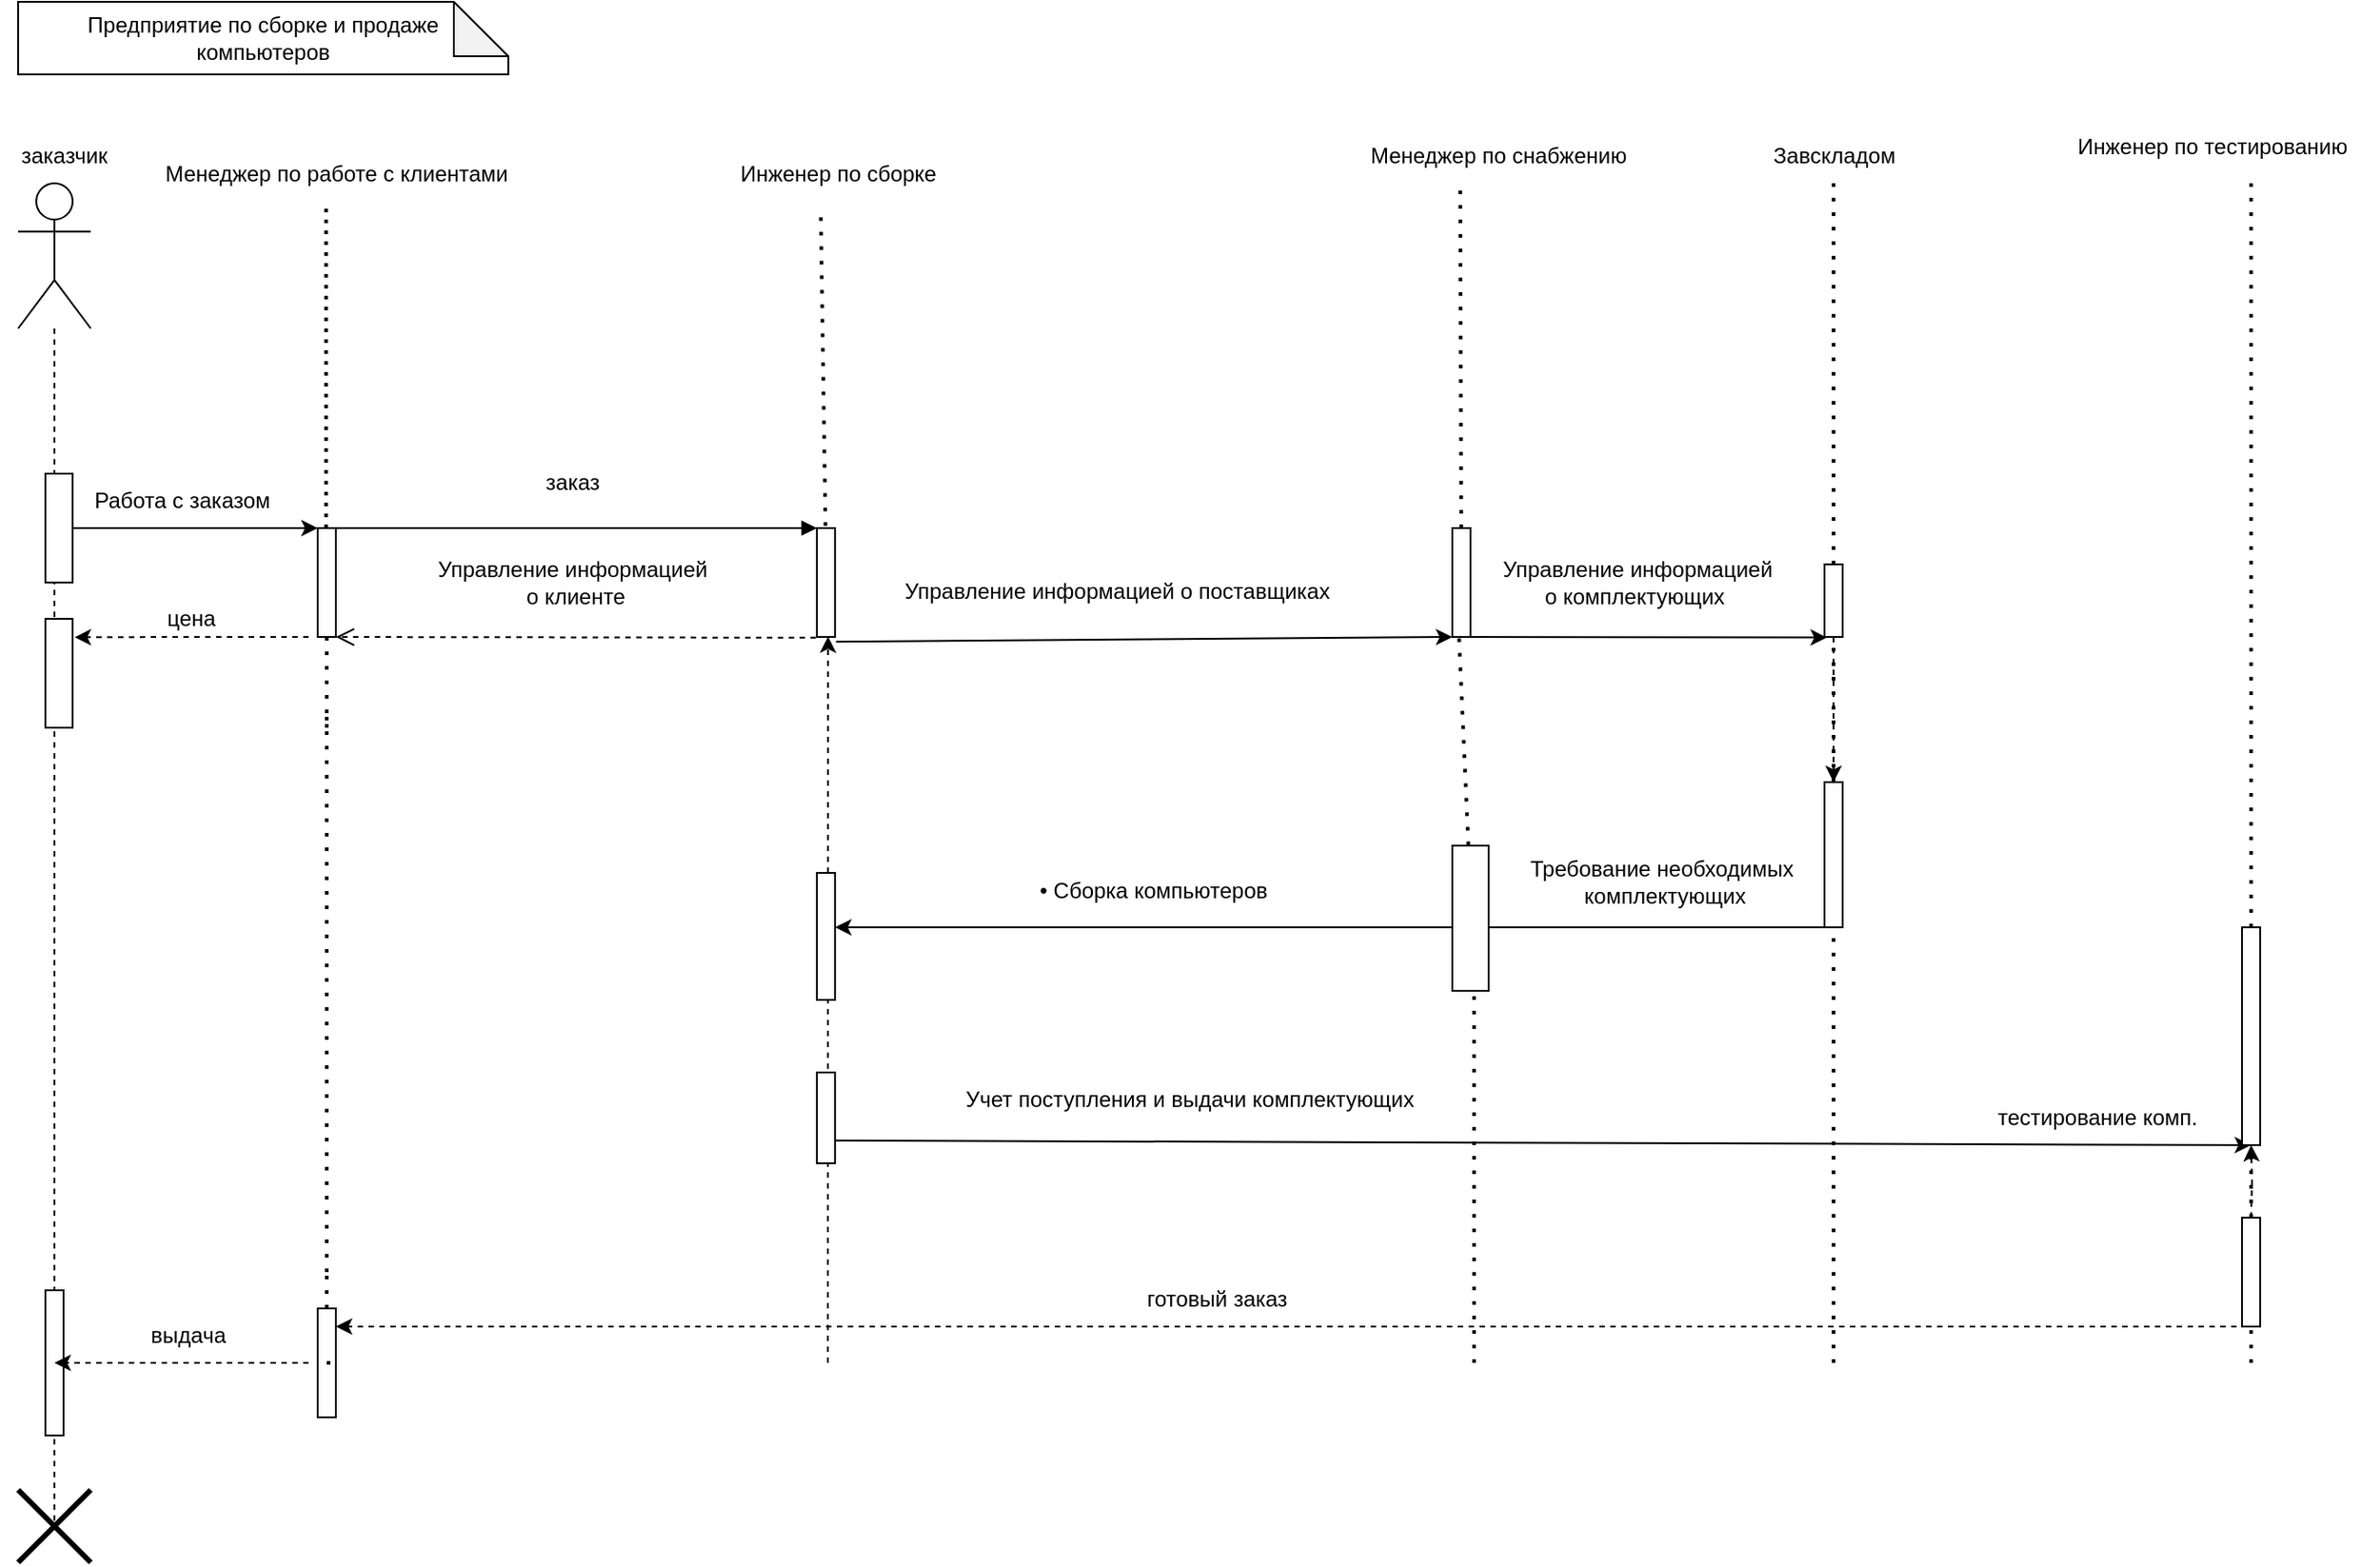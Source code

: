 <mxfile version="20.4.1" type="github" pages="3">
  <diagram id="PFMOGSAiLsU_rf0O2v_4" name="Страница 1">
    <mxGraphModel dx="1808" dy="548" grid="1" gridSize="10" guides="1" tooltips="1" connect="1" arrows="1" fold="1" page="1" pageScale="1" pageWidth="827" pageHeight="1169" math="0" shadow="0">
      <root>
        <mxCell id="0" />
        <mxCell id="1" parent="0" />
        <mxCell id="MH4xzE_HA38-iyvbFyKe-1" value="Менеджер по работе с клиентами" style="text;html=1;resizable=0;autosize=1;align=center;verticalAlign=middle;points=[];fillColor=none;strokeColor=none;rounded=0;" parent="1" vertex="1">
          <mxGeometry x="30" y="90" width="210" height="30" as="geometry" />
        </mxCell>
        <mxCell id="MH4xzE_HA38-iyvbFyKe-2" value="Менеджер по снабжению" style="text;html=1;resizable=0;autosize=1;align=center;verticalAlign=middle;points=[];fillColor=none;strokeColor=none;rounded=0;" parent="1" vertex="1">
          <mxGeometry x="695" y="80" width="160" height="30" as="geometry" />
        </mxCell>
        <mxCell id="MH4xzE_HA38-iyvbFyKe-3" value="Завскладом" style="text;html=1;resizable=0;autosize=1;align=center;verticalAlign=middle;points=[];fillColor=none;strokeColor=none;rounded=0;" parent="1" vertex="1">
          <mxGeometry x="915" y="80" width="90" height="30" as="geometry" />
        </mxCell>
        <mxCell id="MH4xzE_HA38-iyvbFyKe-4" value="&lt;span style=&quot;&quot;&gt;Предприятие по сборке и продаже компьютеров&lt;/span&gt;" style="shape=note;whiteSpace=wrap;html=1;backgroundOutline=1;darkOpacity=0.05;" parent="1" vertex="1">
          <mxGeometry x="-40" y="10" width="270" height="40" as="geometry" />
        </mxCell>
        <mxCell id="MH4xzE_HA38-iyvbFyKe-5" value="Инженер&amp;nbsp;по сборке&amp;nbsp;" style="text;html=1;resizable=0;autosize=1;align=center;verticalAlign=middle;points=[];fillColor=none;strokeColor=none;rounded=0;" parent="1" vertex="1">
          <mxGeometry x="348" y="90" width="130" height="30" as="geometry" />
        </mxCell>
        <mxCell id="MH4xzE_HA38-iyvbFyKe-6" value="Управление информацией&lt;br&gt;&amp;nbsp;о клиенте" style="text;html=1;align=center;verticalAlign=middle;resizable=0;points=[];autosize=1;strokeColor=none;fillColor=none;" parent="1" vertex="1">
          <mxGeometry x="180" y="310" width="170" height="40" as="geometry" />
        </mxCell>
        <mxCell id="MH4xzE_HA38-iyvbFyKe-7" value="Управление информацией о поставщиках" style="text;html=1;align=center;verticalAlign=middle;resizable=0;points=[];autosize=1;strokeColor=none;fillColor=none;" parent="1" vertex="1">
          <mxGeometry x="435" y="320" width="260" height="30" as="geometry" />
        </mxCell>
        <mxCell id="MH4xzE_HA38-iyvbFyKe-8" value="Работа с заказом" style="text;html=1;align=center;verticalAlign=middle;resizable=0;points=[];autosize=1;strokeColor=none;fillColor=none;" parent="1" vertex="1">
          <mxGeometry x="-10" y="270" width="120" height="30" as="geometry" />
        </mxCell>
        <mxCell id="MH4xzE_HA38-iyvbFyKe-9" value="" style="endArrow=classic;html=1;rounded=0;entryX=0;entryY=0;entryDx=0;entryDy=0;exitX=1;exitY=0.5;exitDx=0;exitDy=0;" parent="1" source="MH4xzE_HA38-iyvbFyKe-30" target="MH4xzE_HA38-iyvbFyKe-40" edge="1">
          <mxGeometry width="50" height="50" relative="1" as="geometry">
            <mxPoint x="-5" y="300" as="sourcePoint" />
            <mxPoint x="120.0" y="300" as="targetPoint" />
          </mxGeometry>
        </mxCell>
        <mxCell id="MH4xzE_HA38-iyvbFyKe-10" value="" style="endArrow=none;dashed=1;html=1;strokeWidth=2;rounded=0;dashPattern=1 2;" parent="1" edge="1">
          <mxGeometry width="50" height="50" relative="1" as="geometry">
            <mxPoint x="129.66" y="300" as="sourcePoint" />
            <mxPoint x="129.66" y="120" as="targetPoint" />
          </mxGeometry>
        </mxCell>
        <mxCell id="MH4xzE_HA38-iyvbFyKe-11" value="" style="endArrow=none;dashed=1;html=1;dashPattern=1 3;strokeWidth=2;rounded=0;entryX=0.416;entryY=1.131;entryDx=0;entryDy=0;entryPerimeter=0;exitX=0.471;exitY=-0.021;exitDx=0;exitDy=0;exitPerimeter=0;" parent="1" source="MH4xzE_HA38-iyvbFyKe-41" target="MH4xzE_HA38-iyvbFyKe-5" edge="1">
          <mxGeometry width="50" height="50" relative="1" as="geometry">
            <mxPoint x="400" y="250" as="sourcePoint" />
            <mxPoint x="425" y="250" as="targetPoint" />
          </mxGeometry>
        </mxCell>
        <mxCell id="MH4xzE_HA38-iyvbFyKe-12" value="" style="endArrow=classic;html=1;rounded=0;exitX=1.053;exitY=1.043;exitDx=0;exitDy=0;exitPerimeter=0;entryX=0;entryY=1;entryDx=0;entryDy=0;" parent="1" source="MH4xzE_HA38-iyvbFyKe-41" edge="1">
          <mxGeometry width="50" height="50" relative="1" as="geometry">
            <mxPoint x="445.44" y="360.8" as="sourcePoint" />
            <mxPoint x="750" y="360" as="targetPoint" />
          </mxGeometry>
        </mxCell>
        <mxCell id="MH4xzE_HA38-iyvbFyKe-13" value="" style="endArrow=none;dashed=1;html=1;dashPattern=1 3;strokeWidth=2;rounded=0;entryX=0.371;entryY=1.002;entryDx=0;entryDy=0;entryPerimeter=0;startArrow=none;" parent="1" target="MH4xzE_HA38-iyvbFyKe-2" edge="1" source="MH4xzE_HA38-iyvbFyKe-52">
          <mxGeometry width="50" height="50" relative="1" as="geometry">
            <mxPoint x="759.587" y="490" as="sourcePoint" />
            <mxPoint x="810" y="250" as="targetPoint" />
          </mxGeometry>
        </mxCell>
        <mxCell id="MH4xzE_HA38-iyvbFyKe-14" value="" style="endArrow=classic;html=1;rounded=0;entryX=0.133;entryY=1.008;entryDx=0;entryDy=0;exitX=1;exitY=1;exitDx=0;exitDy=0;entryPerimeter=0;" parent="1" source="MH4xzE_HA38-iyvbFyKe-52" edge="1" target="bbOYAsDjFCmyXBXiOohj-5">
          <mxGeometry width="50" height="50" relative="1" as="geometry">
            <mxPoint x="770" y="360" as="sourcePoint" />
            <mxPoint x="950" y="360" as="targetPoint" />
          </mxGeometry>
        </mxCell>
        <mxCell id="MH4xzE_HA38-iyvbFyKe-15" value="" style="endArrow=none;dashed=1;html=1;dashPattern=1 3;strokeWidth=2;rounded=0;" parent="1" target="MH4xzE_HA38-iyvbFyKe-3" edge="1">
          <mxGeometry width="50" height="50" relative="1" as="geometry">
            <mxPoint x="960" y="760" as="sourcePoint" />
            <mxPoint x="940" y="260" as="targetPoint" />
          </mxGeometry>
        </mxCell>
        <mxCell id="MH4xzE_HA38-iyvbFyKe-16" value="&amp;nbsp;Управление информацией&lt;br&gt;&amp;nbsp;о комплектующих&amp;nbsp;" style="text;html=1;align=center;verticalAlign=middle;resizable=0;points=[];autosize=1;strokeColor=none;fillColor=none;" parent="1" vertex="1">
          <mxGeometry x="760" y="310" width="180" height="40" as="geometry" />
        </mxCell>
        <mxCell id="MH4xzE_HA38-iyvbFyKe-17" value="" style="endArrow=classic;html=1;rounded=0;entryX=0.5;entryY=0;entryDx=0;entryDy=0;dashed=1;" parent="1" edge="1">
          <mxGeometry width="50" height="50" relative="1" as="geometry">
            <mxPoint x="960" y="360" as="sourcePoint" />
            <mxPoint x="960.0" y="440" as="targetPoint" />
          </mxGeometry>
        </mxCell>
        <mxCell id="MH4xzE_HA38-iyvbFyKe-18" value="• Сборка компьютеров" style="text;html=1;align=center;verticalAlign=middle;resizable=0;points=[];autosize=1;strokeColor=none;fillColor=none;" parent="1" vertex="1">
          <mxGeometry x="510" y="485" width="150" height="30" as="geometry" />
        </mxCell>
        <mxCell id="MH4xzE_HA38-iyvbFyKe-19" value="Требование необходимых&lt;br&gt;&amp;nbsp;комплектующих" style="text;html=1;align=center;verticalAlign=middle;resizable=0;points=[];autosize=1;strokeColor=none;fillColor=none;" parent="1" vertex="1">
          <mxGeometry x="780" y="475" width="170" height="40" as="geometry" />
        </mxCell>
        <mxCell id="MH4xzE_HA38-iyvbFyKe-20" value="Учет поступления и выдачи комплектующих" style="text;html=1;align=center;verticalAlign=middle;resizable=0;points=[];autosize=1;strokeColor=none;fillColor=none;" parent="1" vertex="1">
          <mxGeometry x="470" y="600" width="270" height="30" as="geometry" />
        </mxCell>
        <mxCell id="MH4xzE_HA38-iyvbFyKe-21" value="" style="endArrow=classic;html=1;rounded=0;entryX=0.5;entryY=0.5;entryDx=0;entryDy=0;entryPerimeter=0;exitX=1;exitY=0.75;exitDx=0;exitDy=0;" parent="1" source="MH4xzE_HA38-iyvbFyKe-49" edge="1">
          <mxGeometry width="50" height="50" relative="1" as="geometry">
            <mxPoint x="420" y="640" as="sourcePoint" />
            <mxPoint x="1190" y="640" as="targetPoint" />
          </mxGeometry>
        </mxCell>
        <mxCell id="MH4xzE_HA38-iyvbFyKe-22" value="" style="endArrow=none;dashed=1;html=1;dashPattern=1 3;strokeWidth=2;rounded=0;entryX=0.5;entryY=1;entryDx=0;entryDy=0;entryPerimeter=0;" parent="1" edge="1">
          <mxGeometry width="50" height="50" relative="1" as="geometry">
            <mxPoint x="1190" y="520" as="sourcePoint" />
            <mxPoint x="1190" y="110" as="targetPoint" />
          </mxGeometry>
        </mxCell>
        <mxCell id="MH4xzE_HA38-iyvbFyKe-23" value="" style="endArrow=classic;html=1;rounded=0;exitX=0.5;exitY=1;exitDx=0;exitDy=0;" parent="1" target="MH4xzE_HA38-iyvbFyKe-44" edge="1">
          <mxGeometry width="50" height="50" relative="1" as="geometry">
            <mxPoint x="960.0" y="520" as="sourcePoint" />
            <mxPoint x="440.0" y="600" as="targetPoint" />
            <Array as="points">
              <mxPoint x="830" y="520" />
            </Array>
          </mxGeometry>
        </mxCell>
        <mxCell id="MH4xzE_HA38-iyvbFyKe-24" value="тестирование комп." style="text;html=1;align=center;verticalAlign=middle;resizable=0;points=[];autosize=1;strokeColor=none;fillColor=none;" parent="1" vertex="1">
          <mxGeometry x="1040" y="610" width="130" height="30" as="geometry" />
        </mxCell>
        <mxCell id="MH4xzE_HA38-iyvbFyKe-25" value="" style="endArrow=classic;html=1;rounded=0;exitX=0;exitY=0.75;exitDx=0;exitDy=0;dashed=1;" parent="1" edge="1">
          <mxGeometry width="50" height="50" relative="1" as="geometry">
            <mxPoint x="1185" y="725.0" as="sourcePoint" />
            <mxPoint x="135" y="740.0" as="targetPoint" />
            <Array as="points">
              <mxPoint x="1185" y="740" />
            </Array>
          </mxGeometry>
        </mxCell>
        <mxCell id="MH4xzE_HA38-iyvbFyKe-26" value="готовый заказ" style="text;html=1;align=center;verticalAlign=middle;resizable=0;points=[];autosize=1;strokeColor=none;fillColor=none;" parent="1" vertex="1">
          <mxGeometry x="570" y="710" width="100" height="30" as="geometry" />
        </mxCell>
        <mxCell id="MH4xzE_HA38-iyvbFyKe-27" value="" style="endArrow=classic;html=1;rounded=0;" parent="1" edge="1">
          <mxGeometry width="50" height="50" relative="1" as="geometry">
            <mxPoint x="400" y="360" as="sourcePoint" />
            <mxPoint x="400" y="360" as="targetPoint" />
          </mxGeometry>
        </mxCell>
        <mxCell id="MH4xzE_HA38-iyvbFyKe-28" value="" style="endArrow=classic;html=1;rounded=0;entryX=0.614;entryY=0.995;entryDx=0;entryDy=0;dashed=1;entryPerimeter=0;" parent="1" target="MH4xzE_HA38-iyvbFyKe-41" edge="1">
          <mxGeometry width="50" height="50" relative="1" as="geometry">
            <mxPoint x="406" y="760" as="sourcePoint" />
            <mxPoint x="400.0" y="400" as="targetPoint" />
          </mxGeometry>
        </mxCell>
        <mxCell id="MH4xzE_HA38-iyvbFyKe-29" value="" style="shape=umlLifeline;participant=umlActor;perimeter=lifelinePerimeter;whiteSpace=wrap;html=1;container=1;collapsible=0;recursiveResize=0;verticalAlign=top;spacingTop=36;outlineConnect=0;size=80;" parent="1" vertex="1">
          <mxGeometry x="-40" y="110" width="40" height="740" as="geometry" />
        </mxCell>
        <mxCell id="MH4xzE_HA38-iyvbFyKe-30" value="" style="whiteSpace=wrap;html=1;" parent="MH4xzE_HA38-iyvbFyKe-29" vertex="1">
          <mxGeometry x="15" y="160" width="15" height="60" as="geometry" />
        </mxCell>
        <mxCell id="MH4xzE_HA38-iyvbFyKe-31" value="" style="whiteSpace=wrap;html=1;" parent="MH4xzE_HA38-iyvbFyKe-29" vertex="1">
          <mxGeometry x="15" y="240" width="15" height="60" as="geometry" />
        </mxCell>
        <mxCell id="MH4xzE_HA38-iyvbFyKe-32" value="" style="whiteSpace=wrap;html=1;" parent="MH4xzE_HA38-iyvbFyKe-29" vertex="1">
          <mxGeometry x="15" y="610" width="10" height="80" as="geometry" />
        </mxCell>
        <mxCell id="MH4xzE_HA38-iyvbFyKe-33" value="заказчик" style="text;html=1;resizable=0;autosize=1;align=center;verticalAlign=middle;points=[];fillColor=none;strokeColor=none;rounded=0;" parent="1" vertex="1">
          <mxGeometry x="-50" y="80" width="70" height="30" as="geometry" />
        </mxCell>
        <mxCell id="MH4xzE_HA38-iyvbFyKe-34" value="" style="endArrow=none;dashed=1;html=1;dashPattern=1 3;strokeWidth=2;rounded=0;startArrow=none;" parent="1" edge="1">
          <mxGeometry width="50" height="50" relative="1" as="geometry">
            <mxPoint x="130" y="710.0" as="sourcePoint" />
            <mxPoint x="130" y="400" as="targetPoint" />
          </mxGeometry>
        </mxCell>
        <mxCell id="MH4xzE_HA38-iyvbFyKe-35" value="выдача&amp;nbsp;" style="text;html=1;align=center;verticalAlign=middle;resizable=0;points=[];autosize=1;strokeColor=none;fillColor=none;" parent="1" vertex="1">
          <mxGeometry x="20" y="730" width="70" height="30" as="geometry" />
        </mxCell>
        <mxCell id="MH4xzE_HA38-iyvbFyKe-36" value="" style="endArrow=none;dashed=1;html=1;dashPattern=1 3;strokeWidth=2;rounded=0;" parent="1" target="MH4xzE_HA38-iyvbFyKe-40" edge="1">
          <mxGeometry width="50" height="50" relative="1" as="geometry">
            <mxPoint x="130" y="410" as="sourcePoint" />
            <mxPoint x="140.0" y="360" as="targetPoint" />
            <Array as="points">
              <mxPoint x="130" y="390" />
            </Array>
          </mxGeometry>
        </mxCell>
        <mxCell id="MH4xzE_HA38-iyvbFyKe-37" value="" style="endArrow=classic;html=1;rounded=0;dashed=1;exitX=0;exitY=1;exitDx=0;exitDy=0;exitPerimeter=0;entryX=1.056;entryY=0.216;entryDx=0;entryDy=0;entryPerimeter=0;" parent="1" edge="1">
          <mxGeometry width="50" height="50" relative="1" as="geometry">
            <mxPoint x="120.0" y="360" as="sourcePoint" />
            <mxPoint x="-8.88" y="360.16" as="targetPoint" />
            <Array as="points">
              <mxPoint x="50" y="360" />
            </Array>
          </mxGeometry>
        </mxCell>
        <mxCell id="MH4xzE_HA38-iyvbFyKe-38" value="цена" style="text;html=1;align=center;verticalAlign=middle;resizable=0;points=[];autosize=1;strokeColor=none;fillColor=none;" parent="1" vertex="1">
          <mxGeometry x="30" y="335" width="50" height="30" as="geometry" />
        </mxCell>
        <mxCell id="MH4xzE_HA38-iyvbFyKe-39" value="" style="endArrow=classic;html=1;rounded=0;dashed=1;" parent="1" target="MH4xzE_HA38-iyvbFyKe-29" edge="1">
          <mxGeometry width="50" height="50" relative="1" as="geometry">
            <mxPoint x="120" y="760" as="sourcePoint" />
            <mxPoint x="-10" y="680" as="targetPoint" />
            <Array as="points">
              <mxPoint x="60" y="760" />
              <mxPoint x="30" y="760" />
            </Array>
          </mxGeometry>
        </mxCell>
        <mxCell id="MH4xzE_HA38-iyvbFyKe-40" value="" style="html=1;points=[];perimeter=orthogonalPerimeter;" parent="1" vertex="1">
          <mxGeometry x="125" y="300" width="10" height="60" as="geometry" />
        </mxCell>
        <mxCell id="MH4xzE_HA38-iyvbFyKe-41" value="" style="html=1;points=[];perimeter=orthogonalPerimeter;" parent="1" vertex="1">
          <mxGeometry x="400" y="300" width="10" height="60" as="geometry" />
        </mxCell>
        <mxCell id="MH4xzE_HA38-iyvbFyKe-42" value="" style="html=1;verticalAlign=bottom;endArrow=block;entryX=0;entryY=0;rounded=0;" parent="1" source="MH4xzE_HA38-iyvbFyKe-40" target="MH4xzE_HA38-iyvbFyKe-41" edge="1">
          <mxGeometry relative="1" as="geometry">
            <mxPoint x="560" y="400" as="sourcePoint" />
          </mxGeometry>
        </mxCell>
        <mxCell id="MH4xzE_HA38-iyvbFyKe-43" value="" style="html=1;verticalAlign=bottom;endArrow=open;dashed=1;endSize=8;exitX=-0.057;exitY=1.007;rounded=0;entryX=1;entryY=1;entryDx=0;entryDy=0;entryPerimeter=0;exitDx=0;exitDy=0;exitPerimeter=0;" parent="1" source="MH4xzE_HA38-iyvbFyKe-41" target="MH4xzE_HA38-iyvbFyKe-40" edge="1">
          <mxGeometry relative="1" as="geometry">
            <mxPoint x="560" y="476" as="targetPoint" />
          </mxGeometry>
        </mxCell>
        <mxCell id="MH4xzE_HA38-iyvbFyKe-44" value="" style="html=1;points=[];perimeter=orthogonalPerimeter;" parent="1" vertex="1">
          <mxGeometry x="400" y="490" width="10" height="70" as="geometry" />
        </mxCell>
        <mxCell id="MH4xzE_HA38-iyvbFyKe-45" value="" style="html=1;points=[];perimeter=orthogonalPerimeter;" parent="1" vertex="1">
          <mxGeometry x="955" y="440" width="10" height="80" as="geometry" />
        </mxCell>
        <mxCell id="MH4xzE_HA38-iyvbFyKe-46" value="" style="whiteSpace=wrap;html=1;" parent="1" vertex="1">
          <mxGeometry x="1185" y="520" width="10" height="120" as="geometry" />
        </mxCell>
        <mxCell id="MH4xzE_HA38-iyvbFyKe-47" value="" style="edgeStyle=orthogonalEdgeStyle;rounded=0;orthogonalLoop=1;jettySize=auto;html=1;dashed=1;" parent="1" target="MH4xzE_HA38-iyvbFyKe-46" edge="1">
          <mxGeometry relative="1" as="geometry">
            <mxPoint x="1190" y="680" as="sourcePoint" />
          </mxGeometry>
        </mxCell>
        <mxCell id="MH4xzE_HA38-iyvbFyKe-48" value="" style="endArrow=none;dashed=1;html=1;dashPattern=1 3;strokeWidth=2;rounded=0;entryX=0.5;entryY=1;entryDx=0;entryDy=0;startArrow=none;" parent="1" source="MH4xzE_HA38-iyvbFyKe-58" target="MH4xzE_HA38-iyvbFyKe-46" edge="1">
          <mxGeometry width="50" height="50" relative="1" as="geometry">
            <mxPoint x="1190" y="760" as="sourcePoint" />
            <mxPoint x="1241" y="650" as="targetPoint" />
          </mxGeometry>
        </mxCell>
        <mxCell id="MH4xzE_HA38-iyvbFyKe-49" value="" style="whiteSpace=wrap;html=1;" parent="1" vertex="1">
          <mxGeometry x="400" y="600" width="10" height="50" as="geometry" />
        </mxCell>
        <mxCell id="MH4xzE_HA38-iyvbFyKe-50" value="заказ" style="text;html=1;align=center;verticalAlign=middle;resizable=0;points=[];autosize=1;strokeColor=none;fillColor=none;" parent="1" vertex="1">
          <mxGeometry x="240" y="260" width="50" height="30" as="geometry" />
        </mxCell>
        <mxCell id="MH4xzE_HA38-iyvbFyKe-51" value="" style="endArrow=none;dashed=1;html=1;dashPattern=1 3;strokeWidth=2;rounded=0;" parent="1" edge="1" target="bbOYAsDjFCmyXBXiOohj-2">
          <mxGeometry width="50" height="50" relative="1" as="geometry">
            <mxPoint x="762" y="760" as="sourcePoint" />
            <mxPoint x="758.71" y="550.12" as="targetPoint" />
          </mxGeometry>
        </mxCell>
        <mxCell id="MH4xzE_HA38-iyvbFyKe-54" value="" style="endArrow=none;dashed=1;html=1;dashPattern=1 3;strokeWidth=2;rounded=0;startArrow=none;" parent="1" source="MH4xzE_HA38-iyvbFyKe-56" edge="1">
          <mxGeometry width="50" height="50" relative="1" as="geometry">
            <mxPoint x="130" y="760.0" as="sourcePoint" />
            <mxPoint x="130" y="710.0" as="targetPoint" />
          </mxGeometry>
        </mxCell>
        <mxCell id="MH4xzE_HA38-iyvbFyKe-55" value="" style="shape=umlDestroy;whiteSpace=wrap;html=1;strokeWidth=3;" parent="1" vertex="1">
          <mxGeometry x="-40" y="830" width="40" height="40" as="geometry" />
        </mxCell>
        <mxCell id="MH4xzE_HA38-iyvbFyKe-56" value="" style="rounded=0;whiteSpace=wrap;html=1;" parent="1" vertex="1">
          <mxGeometry x="125" y="730" width="10" height="60" as="geometry" />
        </mxCell>
        <mxCell id="MH4xzE_HA38-iyvbFyKe-57" value="" style="endArrow=none;dashed=1;html=1;dashPattern=1 3;strokeWidth=2;rounded=0;" parent="1" target="MH4xzE_HA38-iyvbFyKe-56" edge="1">
          <mxGeometry width="50" height="50" relative="1" as="geometry">
            <mxPoint x="130" y="760.0" as="sourcePoint" />
            <mxPoint x="130" y="710.0" as="targetPoint" />
          </mxGeometry>
        </mxCell>
        <mxCell id="MH4xzE_HA38-iyvbFyKe-58" value="" style="whiteSpace=wrap;html=1;" parent="1" vertex="1">
          <mxGeometry x="1185" y="680" width="10" height="60" as="geometry" />
        </mxCell>
        <mxCell id="MH4xzE_HA38-iyvbFyKe-59" value="" style="endArrow=none;dashed=1;html=1;dashPattern=1 3;strokeWidth=2;rounded=0;entryX=0.5;entryY=1;entryDx=0;entryDy=0;" parent="1" target="MH4xzE_HA38-iyvbFyKe-58" edge="1">
          <mxGeometry width="50" height="50" relative="1" as="geometry">
            <mxPoint x="1190" y="760.0" as="sourcePoint" />
            <mxPoint x="1190" y="640.0" as="targetPoint" />
          </mxGeometry>
        </mxCell>
        <mxCell id="bbOYAsDjFCmyXBXiOohj-1" value="Инженер по тестированию&amp;nbsp;&lt;br&gt;" style="text;html=1;align=center;verticalAlign=middle;resizable=0;points=[];autosize=1;strokeColor=none;fillColor=none;" vertex="1" parent="1">
          <mxGeometry x="1080" y="75" width="180" height="30" as="geometry" />
        </mxCell>
        <mxCell id="bbOYAsDjFCmyXBXiOohj-2" value="" style="html=1;points=[];perimeter=orthogonalPerimeter;" vertex="1" parent="1">
          <mxGeometry x="750" y="475" width="20" height="80" as="geometry" />
        </mxCell>
        <mxCell id="MH4xzE_HA38-iyvbFyKe-52" value="" style="whiteSpace=wrap;html=1;" parent="1" vertex="1">
          <mxGeometry x="750" y="300" width="10" height="60" as="geometry" />
        </mxCell>
        <mxCell id="bbOYAsDjFCmyXBXiOohj-4" value="" style="endArrow=none;dashed=1;html=1;dashPattern=1 3;strokeWidth=2;rounded=0;entryX=0.371;entryY=1.002;entryDx=0;entryDy=0;entryPerimeter=0;startArrow=none;exitX=0.442;exitY=-0.004;exitDx=0;exitDy=0;exitPerimeter=0;" edge="1" parent="1" source="bbOYAsDjFCmyXBXiOohj-2" target="MH4xzE_HA38-iyvbFyKe-52">
          <mxGeometry width="50" height="50" relative="1" as="geometry">
            <mxPoint x="760" y="475" as="sourcePoint" />
            <mxPoint x="754.36" y="110.06" as="targetPoint" />
          </mxGeometry>
        </mxCell>
        <mxCell id="bbOYAsDjFCmyXBXiOohj-5" value="" style="html=1;points=[];perimeter=orthogonalPerimeter;" vertex="1" parent="1">
          <mxGeometry x="955" y="320" width="10" height="40" as="geometry" />
        </mxCell>
      </root>
    </mxGraphModel>
  </diagram>
  <diagram id="6kcHrq39mF8WGubHnRRV" name="Страница 2">
    <mxGraphModel dx="1468" dy="2000" grid="1" gridSize="10" guides="1" tooltips="1" connect="1" arrows="1" fold="1" page="1" pageScale="1" pageWidth="827" pageHeight="1169" math="0" shadow="0">
      <root>
        <mxCell id="0" />
        <mxCell id="1" parent="0" />
        <mxCell id="mJOwkslPmuFCJIf95hUw-1" value="заказчик" style="text;html=1;align=center;verticalAlign=middle;resizable=0;points=[];autosize=1;strokeColor=none;fillColor=none;" parent="1" vertex="1">
          <mxGeometry x="25" y="5" width="70" height="30" as="geometry" />
        </mxCell>
        <mxCell id="mJOwkslPmuFCJIf95hUw-6" value="" style="endArrow=classic;html=1;rounded=0;entryX=0;entryY=0.333;entryDx=0;entryDy=0;entryPerimeter=0;" parent="1" source="mJOwkslPmuFCJIf95hUw-2" target="mJOwkslPmuFCJIf95hUw-7" edge="1">
          <mxGeometry width="50" height="50" relative="1" as="geometry">
            <mxPoint x="70" y="120" as="sourcePoint" />
            <mxPoint x="180" y="120" as="targetPoint" />
          </mxGeometry>
        </mxCell>
        <mxCell id="mJOwkslPmuFCJIf95hUw-7" value="" style="whiteSpace=wrap;html=1;" parent="1" vertex="1">
          <mxGeometry x="200" y="100" width="10" height="60" as="geometry" />
        </mxCell>
        <mxCell id="mJOwkslPmuFCJIf95hUw-8" value="" style="endArrow=none;dashed=1;html=1;dashPattern=1 3;strokeWidth=2;rounded=0;startArrow=none;" parent="1" target="mJOwkslPmuFCJIf95hUw-7" edge="1">
          <mxGeometry width="50" height="50" relative="1" as="geometry">
            <mxPoint x="205" y="640" as="sourcePoint" />
            <mxPoint x="210" y="40" as="targetPoint" />
          </mxGeometry>
        </mxCell>
        <mxCell id="mJOwkslPmuFCJIf95hUw-10" value="вход или регистрация&amp;nbsp;" style="text;html=1;align=center;verticalAlign=middle;resizable=0;points=[];autosize=1;strokeColor=none;fillColor=none;" parent="1" vertex="1">
          <mxGeometry x="60" y="90" width="150" height="30" as="geometry" />
        </mxCell>
        <mxCell id="mJOwkslPmuFCJIf95hUw-11" value="" style="endArrow=classic;html=1;rounded=0;entryX=1;entryY=1;entryDx=0;entryDy=0;" parent="1" target="mJOwkslPmuFCJIf95hUw-7" edge="1">
          <mxGeometry width="50" height="50" relative="1" as="geometry">
            <mxPoint x="210" y="120" as="sourcePoint" />
            <mxPoint x="210" y="160" as="targetPoint" />
            <Array as="points">
              <mxPoint x="240" y="120" />
              <mxPoint x="240" y="160" />
            </Array>
          </mxGeometry>
        </mxCell>
        <mxCell id="mJOwkslPmuFCJIf95hUw-12" value="проверка данный" style="text;html=1;align=center;verticalAlign=middle;resizable=0;points=[];autosize=1;strokeColor=none;fillColor=none;" parent="1" vertex="1">
          <mxGeometry x="230" y="120" width="120" height="30" as="geometry" />
        </mxCell>
        <mxCell id="mJOwkslPmuFCJIf95hUw-13" value="" style="endArrow=classic;html=1;rounded=0;exitX=1.283;exitY=0.62;exitDx=0;exitDy=0;exitPerimeter=0;" parent="1" source="mJOwkslPmuFCJIf95hUw-14" edge="1">
          <mxGeometry width="50" height="50" relative="1" as="geometry">
            <mxPoint x="360" y="190" as="sourcePoint" />
            <mxPoint x="400" y="240" as="targetPoint" />
            <Array as="points">
              <mxPoint x="350" y="240" />
            </Array>
          </mxGeometry>
        </mxCell>
        <mxCell id="mJOwkslPmuFCJIf95hUw-14" value="" style="html=1;points=[];perimeter=orthogonalPerimeter;" parent="1" vertex="1">
          <mxGeometry x="200" y="190" width="10" height="80" as="geometry" />
        </mxCell>
        <mxCell id="mJOwkslPmuFCJIf95hUw-15" value="магазин чая" style="shape=note;whiteSpace=wrap;html=1;backgroundOutline=1;darkOpacity=0.05;" parent="1" vertex="1">
          <mxGeometry y="-30" width="140" height="30" as="geometry" />
        </mxCell>
        <mxCell id="mJOwkslPmuFCJIf95hUw-16" value="" style="html=1;points=[];perimeter=orthogonalPerimeter;" parent="1" vertex="1">
          <mxGeometry x="404" y="180" width="10" height="80" as="geometry" />
        </mxCell>
        <mxCell id="mJOwkslPmuFCJIf95hUw-17" value="" style="endArrow=none;dashed=1;html=1;dashPattern=1 3;strokeWidth=2;rounded=0;" parent="1" edge="1">
          <mxGeometry width="50" height="50" relative="1" as="geometry">
            <mxPoint x="410" y="180" as="sourcePoint" />
            <mxPoint x="410" y="10" as="targetPoint" />
          </mxGeometry>
        </mxCell>
        <mxCell id="mJOwkslPmuFCJIf95hUw-18" value="" style="endArrow=classic;html=1;rounded=0;entryX=0;entryY=1;entryDx=0;entryDy=0;exitX=0.974;exitY=0.239;exitDx=0;exitDy=0;exitPerimeter=0;" parent="1" target="mJOwkslPmuFCJIf95hUw-7" edge="1" source="mJOwkslPmuFCJIf95hUw-3">
          <mxGeometry width="50" height="50" relative="1" as="geometry">
            <mxPoint x="70" y="160" as="sourcePoint" />
            <mxPoint x="120" y="110" as="targetPoint" />
          </mxGeometry>
        </mxCell>
        <mxCell id="mJOwkslPmuFCJIf95hUw-19" value="выбор заказа" style="text;html=1;align=center;verticalAlign=middle;resizable=0;points=[];autosize=1;strokeColor=none;fillColor=none;" parent="1" vertex="1">
          <mxGeometry x="80" y="135" width="100" height="30" as="geometry" />
        </mxCell>
        <mxCell id="mJOwkslPmuFCJIf95hUw-20" value="заказ" style="text;html=1;align=center;verticalAlign=middle;resizable=0;points=[];autosize=1;strokeColor=none;fillColor=none;" parent="1" vertex="1">
          <mxGeometry x="275" y="215" width="50" height="30" as="geometry" />
        </mxCell>
        <mxCell id="mJOwkslPmuFCJIf95hUw-21" value="" style="endArrow=none;dashed=1;html=1;dashPattern=1 3;strokeWidth=2;rounded=0;" parent="1" edge="1">
          <mxGeometry width="50" height="50" relative="1" as="geometry">
            <mxPoint x="410" y="640" as="sourcePoint" />
            <mxPoint x="409" y="260" as="targetPoint" />
          </mxGeometry>
        </mxCell>
        <mxCell id="mJOwkslPmuFCJIf95hUw-22" value="" style="endArrow=classic;html=1;rounded=0;exitX=1.006;exitY=0.727;exitDx=0;exitDy=0;exitPerimeter=0;" parent="1" source="mJOwkslPmuFCJIf95hUw-16" target="P5t7cgqapnFde1zf8lOk-29" edge="1">
          <mxGeometry width="50" height="50" relative="1" as="geometry">
            <mxPoint x="414" y="245" as="sourcePoint" />
            <mxPoint x="470" y="180" as="targetPoint" />
          </mxGeometry>
        </mxCell>
        <mxCell id="mJOwkslPmuFCJIf95hUw-26" value="поиск товара" style="text;html=1;align=center;verticalAlign=middle;resizable=0;points=[];autosize=1;strokeColor=none;fillColor=none;" parent="1" vertex="1">
          <mxGeometry x="440" y="215" width="100" height="30" as="geometry" />
        </mxCell>
        <mxCell id="P5t7cgqapnFde1zf8lOk-1" value="" style="shape=umlLifeline;participant=umlActor;perimeter=lifelinePerimeter;whiteSpace=wrap;html=1;container=1;collapsible=0;recursiveResize=0;verticalAlign=top;spacingTop=36;outlineConnect=0;" vertex="1" parent="1">
          <mxGeometry x="40" y="35" width="25" height="635" as="geometry" />
        </mxCell>
        <mxCell id="mJOwkslPmuFCJIf95hUw-2" value="" style="html=1;points=[];perimeter=orthogonalPerimeter;" parent="P5t7cgqapnFde1zf8lOk-1" vertex="1">
          <mxGeometry x="5" y="65" width="10" height="35" as="geometry" />
        </mxCell>
        <mxCell id="mJOwkslPmuFCJIf95hUw-3" value="" style="html=1;points=[];perimeter=orthogonalPerimeter;" parent="P5t7cgqapnFde1zf8lOk-1" vertex="1">
          <mxGeometry x="5" y="115" width="10" height="45" as="geometry" />
        </mxCell>
        <mxCell id="P5t7cgqapnFde1zf8lOk-33" value="" style="html=1;points=[];perimeter=orthogonalPerimeter;" vertex="1" parent="P5t7cgqapnFde1zf8lOk-1">
          <mxGeometry x="5" y="185" width="10" height="45" as="geometry" />
        </mxCell>
        <mxCell id="hDgnEKqL4p20hw-P-0d5-1" value="" style="html=1;points=[];perimeter=orthogonalPerimeter;" vertex="1" parent="P5t7cgqapnFde1zf8lOk-1">
          <mxGeometry x="5" y="525" width="10" height="80" as="geometry" />
        </mxCell>
        <mxCell id="P5t7cgqapnFde1zf8lOk-4" value="" style="html=1;points=[];perimeter=orthogonalPerimeter;" vertex="1" parent="1">
          <mxGeometry x="645" y="170" width="10" height="80" as="geometry" />
        </mxCell>
        <mxCell id="P5t7cgqapnFde1zf8lOk-5" value="" style="endArrow=classic;html=1;rounded=0;entryX=1;entryY=0.833;entryDx=0;entryDy=0;entryPerimeter=0;" edge="1" parent="1" target="P5t7cgqapnFde1zf8lOk-7">
          <mxGeometry width="50" height="50" relative="1" as="geometry">
            <mxPoint x="560" y="240" as="sourcePoint" />
            <mxPoint x="640" y="240" as="targetPoint" />
          </mxGeometry>
        </mxCell>
        <mxCell id="P5t7cgqapnFde1zf8lOk-7" value="стоимость&amp;nbsp;" style="text;html=1;align=center;verticalAlign=middle;resizable=0;points=[];autosize=1;strokeColor=none;fillColor=none;" vertex="1" parent="1">
          <mxGeometry x="560" y="215" width="80" height="30" as="geometry" />
        </mxCell>
        <mxCell id="P5t7cgqapnFde1zf8lOk-8" value="" style="endArrow=none;dashed=1;html=1;dashPattern=1 3;strokeWidth=2;rounded=0;entryX=0.598;entryY=1.028;entryDx=0;entryDy=0;entryPerimeter=0;" edge="1" parent="1" target="P5t7cgqapnFde1zf8lOk-4">
          <mxGeometry width="50" height="50" relative="1" as="geometry">
            <mxPoint x="650" y="640" as="sourcePoint" />
            <mxPoint x="655" y="250" as="targetPoint" />
          </mxGeometry>
        </mxCell>
        <mxCell id="P5t7cgqapnFde1zf8lOk-9" value="" style="html=1;points=[];perimeter=orthogonalPerimeter;" vertex="1" parent="1">
          <mxGeometry x="645" y="360" width="10" height="80" as="geometry" />
        </mxCell>
        <mxCell id="P5t7cgqapnFde1zf8lOk-10" value="" style="endArrow=classic;html=1;rounded=0;entryX=0.96;entryY=1;entryDx=0;entryDy=0;entryPerimeter=0;dashed=1;" edge="1" parent="1" target="P5t7cgqapnFde1zf8lOk-11">
          <mxGeometry width="50" height="50" relative="1" as="geometry">
            <mxPoint x="645" y="440" as="sourcePoint" />
            <mxPoint x="220" y="440" as="targetPoint" />
          </mxGeometry>
        </mxCell>
        <mxCell id="P5t7cgqapnFde1zf8lOk-11" value="" style="html=1;points=[];perimeter=orthogonalPerimeter;" vertex="1" parent="1">
          <mxGeometry x="200" y="370" width="10" height="70" as="geometry" />
        </mxCell>
        <mxCell id="P5t7cgqapnFde1zf8lOk-12" value="стоимость" style="text;html=1;align=center;verticalAlign=middle;resizable=0;points=[];autosize=1;strokeColor=none;fillColor=none;" vertex="1" parent="1">
          <mxGeometry x="300" y="410" width="80" height="30" as="geometry" />
        </mxCell>
        <mxCell id="P5t7cgqapnFde1zf8lOk-13" value="" style="endArrow=none;dashed=1;html=1;dashPattern=1 3;strokeWidth=2;rounded=0;startArrow=none;exitX=0.631;exitY=-0.022;exitDx=0;exitDy=0;exitPerimeter=0;" edge="1" parent="1" source="P5t7cgqapnFde1zf8lOk-29">
          <mxGeometry width="50" height="50" relative="1" as="geometry">
            <mxPoint x="554" y="460" as="sourcePoint" />
            <mxPoint x="556" as="targetPoint" />
          </mxGeometry>
        </mxCell>
        <mxCell id="P5t7cgqapnFde1zf8lOk-17" value="" style="endArrow=none;dashed=1;html=1;dashPattern=1 3;strokeWidth=2;rounded=0;entryX=0.375;entryY=1.006;entryDx=0;entryDy=0;entryPerimeter=0;" edge="1" parent="1" target="xo3doXEc61PhcvVPleHi-10">
          <mxGeometry width="50" height="50" relative="1" as="geometry">
            <mxPoint x="740" y="640" as="sourcePoint" />
            <mxPoint x="740" y="40" as="targetPoint" />
          </mxGeometry>
        </mxCell>
        <mxCell id="P5t7cgqapnFde1zf8lOk-20" value="" style="endArrow=none;dashed=1;html=1;dashPattern=1 3;strokeWidth=2;rounded=0;startArrow=none;entryX=0.17;entryY=0.99;entryDx=0;entryDy=0;entryPerimeter=0;" edge="1" parent="1" source="P5t7cgqapnFde1zf8lOk-37" target="xo3doXEc61PhcvVPleHi-11">
          <mxGeometry width="50" height="50" relative="1" as="geometry">
            <mxPoint x="830" y="610" as="sourcePoint" />
            <mxPoint x="826" y="35" as="targetPoint" />
          </mxGeometry>
        </mxCell>
        <mxCell id="P5t7cgqapnFde1zf8lOk-21" value="" style="endArrow=classic;html=1;rounded=0;" edge="1" parent="1">
          <mxGeometry width="50" height="50" relative="1" as="geometry">
            <mxPoint x="560" y="185" as="sourcePoint" />
            <mxPoint x="560" y="215" as="targetPoint" />
            <Array as="points">
              <mxPoint x="590" y="185" />
              <mxPoint x="590" y="200" />
              <mxPoint x="590" y="215" />
            </Array>
          </mxGeometry>
        </mxCell>
        <mxCell id="P5t7cgqapnFde1zf8lOk-22" value="проверка &lt;br&gt;в наличии" style="text;html=1;align=center;verticalAlign=middle;resizable=0;points=[];autosize=1;strokeColor=none;fillColor=none;" vertex="1" parent="1">
          <mxGeometry x="550" y="140" width="80" height="40" as="geometry" />
        </mxCell>
        <mxCell id="P5t7cgqapnFde1zf8lOk-23" value="" style="html=1;points=[];perimeter=orthogonalPerimeter;" vertex="1" parent="1">
          <mxGeometry x="735" y="270" width="10" height="80" as="geometry" />
        </mxCell>
        <mxCell id="P5t7cgqapnFde1zf8lOk-25" value="" style="endArrow=classic;html=1;rounded=0;dashed=1;entryX=0.944;entryY=0.5;entryDx=0;entryDy=0;entryPerimeter=0;" edge="1" parent="1" target="P5t7cgqapnFde1zf8lOk-31">
          <mxGeometry width="50" height="50" relative="1" as="geometry">
            <mxPoint x="735" y="320" as="sourcePoint" />
            <mxPoint x="570" y="320" as="targetPoint" />
          </mxGeometry>
        </mxCell>
        <mxCell id="P5t7cgqapnFde1zf8lOk-28" value="товар" style="text;html=1;align=center;verticalAlign=middle;resizable=0;points=[];autosize=1;strokeColor=none;fillColor=none;" vertex="1" parent="1">
          <mxGeometry x="595" y="290" width="60" height="30" as="geometry" />
        </mxCell>
        <mxCell id="P5t7cgqapnFde1zf8lOk-29" value="" style="html=1;points=[];perimeter=orthogonalPerimeter;" vertex="1" parent="1">
          <mxGeometry x="550" y="170" width="10" height="80" as="geometry" />
        </mxCell>
        <mxCell id="P5t7cgqapnFde1zf8lOk-30" value="" style="endArrow=none;dashed=1;html=1;dashPattern=1 3;strokeWidth=2;rounded=0;startArrow=none;" edge="1" parent="1" source="P5t7cgqapnFde1zf8lOk-31" target="P5t7cgqapnFde1zf8lOk-29">
          <mxGeometry width="50" height="50" relative="1" as="geometry">
            <mxPoint x="554" y="460" as="sourcePoint" />
            <mxPoint x="554" y="40" as="targetPoint" />
          </mxGeometry>
        </mxCell>
        <mxCell id="P5t7cgqapnFde1zf8lOk-31" value="" style="html=1;points=[];perimeter=orthogonalPerimeter;" vertex="1" parent="1">
          <mxGeometry x="550" y="280" width="10" height="80" as="geometry" />
        </mxCell>
        <mxCell id="P5t7cgqapnFde1zf8lOk-32" value="" style="endArrow=none;dashed=1;html=1;dashPattern=1 3;strokeWidth=2;rounded=0;" edge="1" parent="1" target="P5t7cgqapnFde1zf8lOk-31">
          <mxGeometry width="50" height="50" relative="1" as="geometry">
            <mxPoint x="555" y="640" as="sourcePoint" />
            <mxPoint x="554" y="250" as="targetPoint" />
          </mxGeometry>
        </mxCell>
        <mxCell id="P5t7cgqapnFde1zf8lOk-34" value="" style="endArrow=classic;html=1;rounded=0;dashed=1;entryX=1.301;entryY=0.55;entryDx=0;entryDy=0;entryPerimeter=0;" edge="1" parent="1" target="P5t7cgqapnFde1zf8lOk-33">
          <mxGeometry width="50" height="50" relative="1" as="geometry">
            <mxPoint x="200" y="245" as="sourcePoint" />
            <mxPoint x="250" y="195" as="targetPoint" />
          </mxGeometry>
        </mxCell>
        <mxCell id="P5t7cgqapnFde1zf8lOk-35" value="чек" style="text;html=1;align=center;verticalAlign=middle;resizable=0;points=[];autosize=1;strokeColor=none;fillColor=none;" vertex="1" parent="1">
          <mxGeometry x="110" y="215" width="40" height="30" as="geometry" />
        </mxCell>
        <mxCell id="P5t7cgqapnFde1zf8lOk-36" value="" style="html=1;points=[];perimeter=orthogonalPerimeter;" vertex="1" parent="1">
          <mxGeometry x="550" y="450" width="10" height="80" as="geometry" />
        </mxCell>
        <mxCell id="P5t7cgqapnFde1zf8lOk-37" value="" style="html=1;points=[];perimeter=orthogonalPerimeter;" vertex="1" parent="1">
          <mxGeometry x="827" y="440" width="10" height="80" as="geometry" />
        </mxCell>
        <mxCell id="P5t7cgqapnFde1zf8lOk-38" value="" style="endArrow=none;dashed=1;html=1;dashPattern=1 3;strokeWidth=2;rounded=0;startArrow=none;" edge="1" parent="1" target="P5t7cgqapnFde1zf8lOk-37">
          <mxGeometry width="50" height="50" relative="1" as="geometry">
            <mxPoint x="832" y="640" as="sourcePoint" />
            <mxPoint x="826" y="35" as="targetPoint" />
          </mxGeometry>
        </mxCell>
        <mxCell id="P5t7cgqapnFde1zf8lOk-39" value="" style="endArrow=classic;html=1;rounded=0;" edge="1" parent="1" target="P5t7cgqapnFde1zf8lOk-37">
          <mxGeometry width="50" height="50" relative="1" as="geometry">
            <mxPoint x="560" y="500" as="sourcePoint" />
            <mxPoint x="610" y="450" as="targetPoint" />
          </mxGeometry>
        </mxCell>
        <mxCell id="P5t7cgqapnFde1zf8lOk-40" value="товар в доставку" style="text;html=1;align=center;verticalAlign=middle;resizable=0;points=[];autosize=1;strokeColor=none;fillColor=none;" vertex="1" parent="1">
          <mxGeometry x="630" y="475" width="120" height="30" as="geometry" />
        </mxCell>
        <mxCell id="P5t7cgqapnFde1zf8lOk-41" value="" style="html=1;points=[];perimeter=orthogonalPerimeter;" vertex="1" parent="1">
          <mxGeometry x="827" y="545" width="10" height="80" as="geometry" />
        </mxCell>
        <mxCell id="P5t7cgqapnFde1zf8lOk-43" value="" style="endArrow=classic;html=1;rounded=0;exitX=-0.172;exitY=0.724;exitDx=0;exitDy=0;exitPerimeter=0;" edge="1" parent="1" source="P5t7cgqapnFde1zf8lOk-41" target="P5t7cgqapnFde1zf8lOk-1">
          <mxGeometry width="50" height="50" relative="1" as="geometry">
            <mxPoint x="827" y="625" as="sourcePoint" />
            <mxPoint x="90" y="625" as="targetPoint" />
          </mxGeometry>
        </mxCell>
        <mxCell id="P5t7cgqapnFde1zf8lOk-44" value="доставка" style="text;html=1;align=center;verticalAlign=middle;resizable=0;points=[];autosize=1;strokeColor=none;fillColor=none;" vertex="1" parent="1">
          <mxGeometry x="290" y="570" width="70" height="30" as="geometry" />
        </mxCell>
        <mxCell id="P5t7cgqapnFde1zf8lOk-45" value="" style="shape=umlDestroy;whiteSpace=wrap;html=1;strokeWidth=3;" vertex="1" parent="1">
          <mxGeometry x="35" y="670" width="30" height="30" as="geometry" />
        </mxCell>
        <mxCell id="xo3doXEc61PhcvVPleHi-1" value="сайт" style="rounded=0;whiteSpace=wrap;html=1;" vertex="1" parent="1">
          <mxGeometry x="160" y="-37.5" width="90" height="45" as="geometry" />
        </mxCell>
        <mxCell id="xo3doXEc61PhcvVPleHi-3" value="" style="endArrow=none;dashed=1;html=1;dashPattern=1 3;strokeWidth=2;rounded=0;entryX=0.5;entryY=1;entryDx=0;entryDy=0;" edge="1" parent="1" target="xo3doXEc61PhcvVPleHi-1">
          <mxGeometry width="50" height="50" relative="1" as="geometry">
            <mxPoint x="204.66" y="95" as="sourcePoint" />
            <mxPoint x="204.66" y="25" as="targetPoint" />
          </mxGeometry>
        </mxCell>
        <mxCell id="xo3doXEc61PhcvVPleHi-6" value="&lt;span style=&quot;&quot;&gt;менеджер&amp;nbsp;&lt;/span&gt;" style="rounded=0;whiteSpace=wrap;html=1;" vertex="1" parent="1">
          <mxGeometry x="360" y="-40" width="100" height="40" as="geometry" />
        </mxCell>
        <mxCell id="xo3doXEc61PhcvVPleHi-7" value="&lt;span style=&quot;&quot;&gt;завсклада&amp;nbsp;&lt;/span&gt;" style="rounded=0;whiteSpace=wrap;html=1;" vertex="1" parent="1">
          <mxGeometry x="490" y="-44" width="95" height="43.75" as="geometry" />
        </mxCell>
        <mxCell id="xo3doXEc61PhcvVPleHi-8" value="" style="endArrow=none;dashed=1;html=1;dashPattern=1 3;strokeWidth=2;rounded=0;exitX=0.5;exitY=0;exitDx=0;exitDy=0;exitPerimeter=0;" edge="1" parent="1" source="P5t7cgqapnFde1zf8lOk-4">
          <mxGeometry width="50" height="50" relative="1" as="geometry">
            <mxPoint x="605" y="90" as="sourcePoint" />
            <mxPoint x="650" as="targetPoint" />
          </mxGeometry>
        </mxCell>
        <mxCell id="xo3doXEc61PhcvVPleHi-9" value="админ" style="rounded=0;whiteSpace=wrap;html=1;" vertex="1" parent="1">
          <mxGeometry x="605" y="-45.25" width="90" height="45" as="geometry" />
        </mxCell>
        <mxCell id="xo3doXEc61PhcvVPleHi-10" value="&lt;span style=&quot;&quot;&gt;технолог&lt;/span&gt;" style="rounded=0;whiteSpace=wrap;html=1;" vertex="1" parent="1">
          <mxGeometry x="710" y="-40" width="80" height="40" as="geometry" />
        </mxCell>
        <mxCell id="xo3doXEc61PhcvVPleHi-11" value="доставщик" style="rounded=0;whiteSpace=wrap;html=1;" vertex="1" parent="1">
          <mxGeometry x="810" y="-40" width="90" height="40" as="geometry" />
        </mxCell>
      </root>
    </mxGraphModel>
  </diagram>
  <diagram id="vLqBDstVNNIT9Qn_IyQ2" name="Страница 3">
    <mxGraphModel dx="1248" dy="706" grid="1" gridSize="10" guides="1" tooltips="1" connect="1" arrows="1" fold="1" page="1" pageScale="1" pageWidth="827" pageHeight="1169" math="0" shadow="0">
      <root>
        <mxCell id="0" />
        <mxCell id="1" parent="0" />
      </root>
    </mxGraphModel>
  </diagram>
</mxfile>
